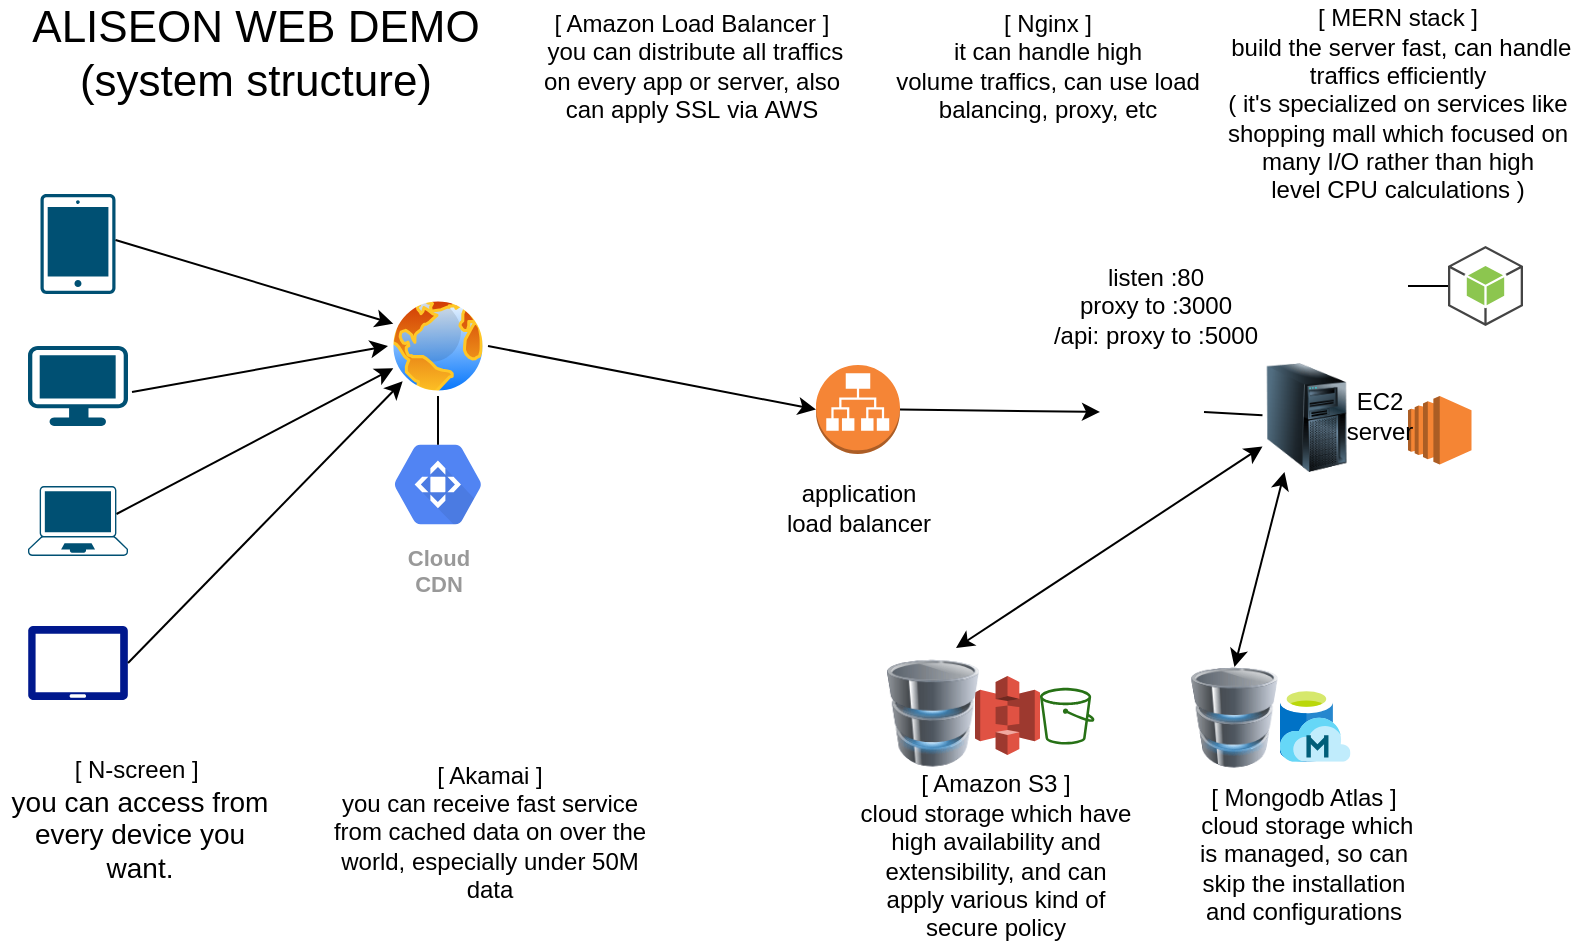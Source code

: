 <mxfile version="14.9.0" type="github">
  <diagram id="JmtXC3KNYKc-si2XV-58" name="Page-1">
    <mxGraphModel dx="699" dy="698" grid="1" gridSize="10" guides="1" tooltips="1" connect="1" arrows="1" fold="1" page="1" pageScale="1" pageWidth="827" pageHeight="1169" math="0" shadow="0">
      <root>
        <mxCell id="0" />
        <mxCell id="1" parent="0" />
        <mxCell id="gwNynlul9ihLpbrJon8_-7" value="" style="points=[[0.13,0.02,0],[0.5,0,0],[0.87,0.02,0],[0.885,0.4,0],[0.985,0.985,0],[0.5,1,0],[0.015,0.985,0],[0.115,0.4,0]];verticalLabelPosition=bottom;html=1;verticalAlign=top;aspect=fixed;align=center;pointerEvents=1;shape=mxgraph.cisco19.laptop;fillColor=#005073;strokeColor=none;" parent="1" vertex="1">
          <mxGeometry x="34" y="256" width="50" height="35" as="geometry" />
        </mxCell>
        <mxCell id="gwNynlul9ihLpbrJon8_-8" value="" style="points=[[0.03,0.03,0],[0.5,0,0],[0.97,0.03,0],[1,0.4,0],[0.97,0.745,0],[0.5,1,0],[0.03,0.745,0],[0,0.4,0]];verticalLabelPosition=bottom;html=1;verticalAlign=top;aspect=fixed;align=center;pointerEvents=1;shape=mxgraph.cisco19.workstation;fillColor=#005073;strokeColor=none;" parent="1" vertex="1">
          <mxGeometry x="34" y="186" width="50" height="40" as="geometry" />
        </mxCell>
        <mxCell id="gwNynlul9ihLpbrJon8_-9" value="" style="points=[[0.015,0.015,0],[0.985,0.015,0],[0.985,0.985,0],[0.015,0.985,0],[0.25,0,0],[0.5,0,0],[0.75,0,0],[1,0.25,0],[1,0.5,0],[1,0.75,0],[0.75,1,0],[0.5,1,0],[0.25,1,0],[0,0.75,0],[0,0.5,0],[0,0.25,0]];verticalLabelPosition=bottom;html=1;verticalAlign=top;aspect=fixed;align=center;pointerEvents=1;shape=mxgraph.cisco19.handheld;fillColor=#005073;strokeColor=none;" parent="1" vertex="1">
          <mxGeometry x="40.25" y="110" width="37.5" height="50" as="geometry" />
        </mxCell>
        <mxCell id="gwNynlul9ihLpbrJon8_-11" value="" style="aspect=fixed;pointerEvents=1;shadow=0;dashed=0;html=1;strokeColor=none;labelPosition=center;verticalLabelPosition=bottom;verticalAlign=top;align=center;fillColor=#00188D;shape=mxgraph.azure.tablet;" parent="1" vertex="1">
          <mxGeometry x="34" y="326" width="50" height="37" as="geometry" />
        </mxCell>
        <mxCell id="gwNynlul9ihLpbrJon8_-13" value="" style="aspect=fixed;perimeter=ellipsePerimeter;html=1;align=center;shadow=0;dashed=0;spacingTop=3;image;image=img/lib/active_directory/internet_globe.svg;" parent="1" vertex="1">
          <mxGeometry x="214" y="161" width="50" height="50" as="geometry" />
        </mxCell>
        <mxCell id="gwNynlul9ihLpbrJon8_-15" value="" style="shape=image;html=1;verticalAlign=top;verticalLabelPosition=bottom;labelBackgroundColor=#ffffff;imageAspect=0;aspect=fixed;image=https://cdn4.iconfinder.com/data/icons/logos-brands-5/24/nginx-128.png" parent="1" vertex="1">
          <mxGeometry x="570" y="193" width="52" height="52" as="geometry" />
        </mxCell>
        <mxCell id="gwNynlul9ihLpbrJon8_-16" value="" style="outlineConnect=0;dashed=0;verticalLabelPosition=bottom;verticalAlign=top;align=center;html=1;shape=mxgraph.aws3.ec2;fillColor=#F58534;gradientColor=none;" parent="1" vertex="1">
          <mxGeometry x="724" y="211" width="31.75" height="34.25" as="geometry" />
        </mxCell>
        <mxCell id="gwNynlul9ihLpbrJon8_-17" value="" style="shape=image;html=1;verticalAlign=top;verticalLabelPosition=bottom;labelBackgroundColor=#ffffff;imageAspect=0;aspect=fixed;image=https://cdn4.iconfinder.com/data/icons/logos-3/512/mongodb-2-128.png" parent="1" vertex="1">
          <mxGeometry x="690" y="353.55" width="43.25" height="43.25" as="geometry" />
        </mxCell>
        <mxCell id="gwNynlul9ihLpbrJon8_-19" value="" style="aspect=fixed;html=1;points=[];align=center;image;fontSize=12;image=img/lib/mscae/Managed_Databases.svg;" parent="1" vertex="1">
          <mxGeometry x="660" y="356.42" width="35.25" height="37.5" as="geometry" />
        </mxCell>
        <mxCell id="gwNynlul9ihLpbrJon8_-20" value="" style="outlineConnect=0;dashed=0;verticalLabelPosition=bottom;verticalAlign=top;align=center;html=1;shape=mxgraph.aws3.s3;fillColor=#E05243;gradientColor=none;" parent="1" vertex="1">
          <mxGeometry x="507.5" y="351" width="32.5" height="39.5" as="geometry" />
        </mxCell>
        <mxCell id="gwNynlul9ihLpbrJon8_-21" value="" style="outlineConnect=0;fontColor=#232F3E;gradientColor=none;fillColor=#277116;strokeColor=none;dashed=0;verticalLabelPosition=bottom;verticalAlign=top;align=center;html=1;fontSize=12;fontStyle=0;aspect=fixed;pointerEvents=1;shape=mxgraph.aws4.bucket;rotation=0;" parent="1" vertex="1">
          <mxGeometry x="540" y="356.92" width="27.24" height="28.33" as="geometry" />
        </mxCell>
        <mxCell id="gwNynlul9ihLpbrJon8_-25" value="Cloud&#xa;CDN" style="html=1;fillColor=#5184F3;strokeColor=none;verticalAlign=top;labelPosition=center;verticalLabelPosition=bottom;align=center;spacingTop=-6;fontSize=11;fontStyle=1;fontColor=#999999;shape=mxgraph.gcp2.hexIcon;prIcon=cloud_cdn" parent="1" vertex="1">
          <mxGeometry x="206" y="226" width="66" height="58.5" as="geometry" />
        </mxCell>
        <mxCell id="gwNynlul9ihLpbrJon8_-26" value="[ Akamai ]&lt;br&gt;&lt;font style=&quot;font-size: 12px&quot;&gt;&lt;span style=&quot;font-family: &amp;#34;source sans pro&amp;#34; , sans-serif ; background-color: rgb(255 , 255 , 255)&quot;&gt;you can&amp;nbsp;&lt;/span&gt;&lt;span style=&quot;font-family: &amp;#34;source sans pro&amp;#34; , sans-serif ; background-color: rgb(255 , 255 , 255)&quot;&gt;receive&lt;/span&gt;&lt;span style=&quot;font-family: &amp;#34;source sans pro&amp;#34; , sans-serif ; background-color: rgb(255 , 255 , 255)&quot;&gt;&amp;nbsp;fast service from&amp;nbsp;&lt;/span&gt;&lt;span style=&quot;font-family: &amp;#34;source sans pro&amp;#34; , sans-serif ; background-color: rgb(255 , 255 , 255)&quot;&gt;cached&lt;/span&gt;&lt;span style=&quot;font-family: &amp;#34;source sans pro&amp;#34; , sans-serif ; background-color: rgb(255 , 255 , 255)&quot;&gt;&amp;nbsp;data on over the world, especially under 50M data&lt;/span&gt;&lt;/font&gt;" style="text;html=1;strokeColor=none;fillColor=none;align=center;verticalAlign=middle;whiteSpace=wrap;rounded=0;" parent="1" vertex="1">
          <mxGeometry x="180" y="395" width="170" height="68" as="geometry" />
        </mxCell>
        <mxCell id="Tq353sXl2KkIvjmvmrAU-4" value="" style="endArrow=classic;html=1;exitX=1;exitY=0.5;exitDx=0;exitDy=0;exitPerimeter=0;entryX=0;entryY=0.25;entryDx=0;entryDy=0;" parent="1" target="gwNynlul9ihLpbrJon8_-13" edge="1">
          <mxGeometry width="50" height="50" relative="1" as="geometry">
            <mxPoint x="77.75" y="133" as="sourcePoint" />
            <mxPoint x="164" y="79" as="targetPoint" />
          </mxGeometry>
        </mxCell>
        <mxCell id="Tq353sXl2KkIvjmvmrAU-5" value="" style="endArrow=classic;html=1;exitX=1.04;exitY=0.575;exitDx=0;exitDy=0;exitPerimeter=0;entryX=0;entryY=0.5;entryDx=0;entryDy=0;" parent="1" source="gwNynlul9ihLpbrJon8_-8" target="gwNynlul9ihLpbrJon8_-13" edge="1">
          <mxGeometry width="50" height="50" relative="1" as="geometry">
            <mxPoint x="104" y="231" as="sourcePoint" />
            <mxPoint x="154" y="181" as="targetPoint" />
          </mxGeometry>
        </mxCell>
        <mxCell id="Tq353sXl2KkIvjmvmrAU-6" value="" style="endArrow=classic;html=1;exitX=0.885;exitY=0.4;exitDx=0;exitDy=0;exitPerimeter=0;entryX=0;entryY=0.75;entryDx=0;entryDy=0;" parent="1" source="gwNynlul9ihLpbrJon8_-7" target="gwNynlul9ihLpbrJon8_-13" edge="1">
          <mxGeometry width="50" height="50" relative="1" as="geometry">
            <mxPoint x="84" y="276" as="sourcePoint" />
            <mxPoint x="134" y="226" as="targetPoint" />
          </mxGeometry>
        </mxCell>
        <mxCell id="Tq353sXl2KkIvjmvmrAU-8" value="" style="endArrow=classic;html=1;exitX=1;exitY=0.5;exitDx=0;exitDy=0;exitPerimeter=0;entryX=0;entryY=1;entryDx=0;entryDy=0;" parent="1" source="gwNynlul9ihLpbrJon8_-11" target="gwNynlul9ihLpbrJon8_-13" edge="1">
          <mxGeometry width="50" height="50" relative="1" as="geometry">
            <mxPoint x="94" y="341" as="sourcePoint" />
            <mxPoint x="202" y="196" as="targetPoint" />
          </mxGeometry>
        </mxCell>
        <mxCell id="Tq353sXl2KkIvjmvmrAU-9" value="" style="endArrow=none;html=1;exitX=0.5;exitY=0.16;exitDx=0;exitDy=0;exitPerimeter=0;entryX=0.5;entryY=1;entryDx=0;entryDy=0;" parent="1" source="gwNynlul9ihLpbrJon8_-25" target="gwNynlul9ihLpbrJon8_-13" edge="1">
          <mxGeometry width="50" height="50" relative="1" as="geometry">
            <mxPoint x="264" y="216" as="sourcePoint" />
            <mxPoint x="314" y="166" as="targetPoint" />
          </mxGeometry>
        </mxCell>
        <mxCell id="Tq353sXl2KkIvjmvmrAU-10" value="" style="endArrow=none;html=1;exitX=1;exitY=0.5;exitDx=0;exitDy=0;" parent="1" source="gwNynlul9ihLpbrJon8_-15" target="GhO9_PFco_8PTetUH9XP-1" edge="1">
          <mxGeometry width="50" height="50" relative="1" as="geometry">
            <mxPoint x="634" y="221" as="sourcePoint" />
            <mxPoint x="674" y="176" as="targetPoint" />
          </mxGeometry>
        </mxCell>
        <mxCell id="Tq353sXl2KkIvjmvmrAU-11" value="" style="outlineConnect=0;dashed=0;verticalLabelPosition=bottom;verticalAlign=top;align=center;html=1;shape=mxgraph.aws3.application_load_balancer;fillColor=#F58536;gradientColor=none;" parent="1" vertex="1">
          <mxGeometry x="428" y="195.5" width="42" height="44.5" as="geometry" />
        </mxCell>
        <mxCell id="Tq353sXl2KkIvjmvmrAU-13" value="" style="shape=image;html=1;verticalAlign=top;verticalLabelPosition=bottom;labelBackgroundColor=#ffffff;imageAspect=0;aspect=fixed;image=https://cdn2.iconfinder.com/data/icons/whcompare-servers-web-hosting/50/ssl-certificate-128.png" parent="1" vertex="1">
          <mxGeometry x="454" y="166.5" width="27" height="28" as="geometry" />
        </mxCell>
        <mxCell id="Tq353sXl2KkIvjmvmrAU-14" value="" style="shape=image;html=1;verticalAlign=top;verticalLabelPosition=bottom;labelBackgroundColor=#ffffff;imageAspect=0;aspect=fixed;image=https://cdn2.iconfinder.com/data/icons/whcompare-servers-web-hosting/50/ssl-certificate-128.png" parent="1" vertex="1">
          <mxGeometry x="264" y="241.25" width="28" height="28" as="geometry" />
        </mxCell>
        <mxCell id="Tq353sXl2KkIvjmvmrAU-19" value="" style="endArrow=classic;startArrow=classic;html=1;exitX=0.75;exitY=0;exitDx=0;exitDy=0;" parent="1" source="GhO9_PFco_8PTetUH9XP-3" target="GhO9_PFco_8PTetUH9XP-1" edge="1">
          <mxGeometry width="50" height="50" relative="1" as="geometry">
            <mxPoint x="554" y="516" as="sourcePoint" />
            <mxPoint x="604" y="466" as="targetPoint" />
          </mxGeometry>
        </mxCell>
        <mxCell id="Tq353sXl2KkIvjmvmrAU-20" value="" style="endArrow=classic;startArrow=classic;html=1;exitX=0.5;exitY=0;exitDx=0;exitDy=0;entryX=0.25;entryY=1;entryDx=0;entryDy=0;exitPerimeter=0;" parent="1" source="GhO9_PFco_8PTetUH9XP-2" target="GhO9_PFco_8PTetUH9XP-1" edge="1">
          <mxGeometry width="50" height="50" relative="1" as="geometry">
            <mxPoint x="634" y="306" as="sourcePoint" />
            <mxPoint x="684" y="256" as="targetPoint" />
          </mxGeometry>
        </mxCell>
        <mxCell id="Tq353sXl2KkIvjmvmrAU-21" value="" style="endArrow=classic;html=1;exitX=1;exitY=0.5;exitDx=0;exitDy=0;entryX=0;entryY=0.5;entryDx=0;entryDy=0;entryPerimeter=0;" parent="1" source="gwNynlul9ihLpbrJon8_-13" target="Tq353sXl2KkIvjmvmrAU-11" edge="1">
          <mxGeometry width="50" height="50" relative="1" as="geometry">
            <mxPoint x="264" y="191.5" as="sourcePoint" />
            <mxPoint x="314" y="141.5" as="targetPoint" />
          </mxGeometry>
        </mxCell>
        <mxCell id="Tq353sXl2KkIvjmvmrAU-22" value="" style="endArrow=classic;html=1;entryX=0;entryY=0.5;entryDx=0;entryDy=0;exitX=1;exitY=0.5;exitDx=0;exitDy=0;exitPerimeter=0;" parent="1" source="Tq353sXl2KkIvjmvmrAU-11" target="gwNynlul9ihLpbrJon8_-15" edge="1">
          <mxGeometry width="50" height="50" relative="1" as="geometry">
            <mxPoint x="524" y="226" as="sourcePoint" />
            <mxPoint x="574" y="176" as="targetPoint" />
          </mxGeometry>
        </mxCell>
        <mxCell id="Tq353sXl2KkIvjmvmrAU-23" value="[ Amazon S3 ] &lt;br&gt;cloud storage which have high availability and extensibility, and can apply various kind of secure policy" style="text;html=1;strokeColor=none;fillColor=none;align=center;verticalAlign=middle;whiteSpace=wrap;rounded=0;" parent="1" vertex="1">
          <mxGeometry x="446" y="395" width="144" height="92" as="geometry" />
        </mxCell>
        <mxCell id="Tq353sXl2KkIvjmvmrAU-24" value="application load balancer" style="text;html=1;strokeColor=none;fillColor=none;align=center;verticalAlign=middle;whiteSpace=wrap;rounded=0;" parent="1" vertex="1">
          <mxGeometry x="410" y="246.5" width="79" height="40" as="geometry" />
        </mxCell>
        <mxCell id="Tq353sXl2KkIvjmvmrAU-25" value="EC2 server" style="text;html=1;strokeColor=none;fillColor=none;align=center;verticalAlign=middle;whiteSpace=wrap;rounded=0;" parent="1" vertex="1">
          <mxGeometry x="690" y="211" width="40" height="20" as="geometry" />
        </mxCell>
        <mxCell id="Tq353sXl2KkIvjmvmrAU-26" value="listen :80&lt;br&gt;proxy to :3000&lt;br&gt;/api: proxy to :5000" style="text;html=1;strokeColor=none;fillColor=none;align=center;verticalAlign=middle;whiteSpace=wrap;rounded=0;" parent="1" vertex="1">
          <mxGeometry x="541" y="156" width="114" height="20" as="geometry" />
        </mxCell>
        <mxCell id="Tq353sXl2KkIvjmvmrAU-27" value="" style="shape=image;html=1;verticalAlign=top;verticalLabelPosition=bottom;labelBackgroundColor=#ffffff;imageAspect=0;aspect=fixed;image=https://cdn0.iconfinder.com/data/icons/logos-brands-in-colors/128/react_color-128.png" parent="1" vertex="1">
          <mxGeometry x="684" y="136" width="40" height="40" as="geometry" />
        </mxCell>
        <mxCell id="Tq353sXl2KkIvjmvmrAU-28" value="" style="outlineConnect=0;dashed=0;verticalLabelPosition=bottom;verticalAlign=top;align=center;html=1;shape=mxgraph.aws3.android;fillColor=#8CC64F;gradientColor=none;" parent="1" vertex="1">
          <mxGeometry x="744" y="136" width="37.5" height="40" as="geometry" />
        </mxCell>
        <mxCell id="Tq353sXl2KkIvjmvmrAU-29" value="" style="endArrow=none;html=1;exitX=1;exitY=0.5;exitDx=0;exitDy=0;entryX=0;entryY=0.5;entryDx=0;entryDy=0;entryPerimeter=0;" parent="1" source="Tq353sXl2KkIvjmvmrAU-27" target="Tq353sXl2KkIvjmvmrAU-28" edge="1">
          <mxGeometry width="50" height="50" relative="1" as="geometry">
            <mxPoint x="404" y="416" as="sourcePoint" />
            <mxPoint x="454" y="366" as="targetPoint" />
          </mxGeometry>
        </mxCell>
        <mxCell id="Tq353sXl2KkIvjmvmrAU-32" value="[ N-screen ]&amp;nbsp;&lt;br&gt;&lt;span style=&quot;font-family: &amp;#34;source sans pro&amp;#34; , sans-serif ; font-size: 14px ; background-color: rgb(255 , 255 , 255)&quot;&gt;you can access from every&amp;nbsp;&lt;/span&gt;&lt;span style=&quot;font-family: &amp;#34;source sans pro&amp;#34; , sans-serif ; font-size: 14px ; background-color: rgb(255 , 255 , 255)&quot;&gt;device&lt;/span&gt;&lt;span style=&quot;font-family: &amp;#34;source sans pro&amp;#34; , sans-serif ; font-size: 14px ; background-color: rgb(255 , 255 , 255)&quot;&gt;&amp;nbsp;you want.&lt;/span&gt;" style="text;html=1;strokeColor=none;fillColor=none;align=center;verticalAlign=middle;whiteSpace=wrap;rounded=0;" parent="1" vertex="1">
          <mxGeometry x="20" y="402" width="140" height="42" as="geometry" />
        </mxCell>
        <mxCell id="Tq353sXl2KkIvjmvmrAU-33" value="[ Mongodb Atlas ]&lt;br&gt;&amp;nbsp;cloud storage which is managed, so can skip the installation and configurations" style="text;html=1;strokeColor=none;fillColor=none;align=center;verticalAlign=middle;whiteSpace=wrap;rounded=0;" parent="1" vertex="1">
          <mxGeometry x="610.94" y="395" width="121.62" height="90" as="geometry" />
        </mxCell>
        <mxCell id="Tq353sXl2KkIvjmvmrAU-34" value="[ Amazon Load Balancer ]&lt;br&gt;&lt;font style=&quot;font-size: 12px&quot;&gt;&amp;nbsp;&lt;span style=&quot;font-family: &amp;#34;source sans pro&amp;#34; , sans-serif ; background-color: rgb(255 , 255 , 255)&quot;&gt;you can distribute all traffics on every app or server, also can apply&amp;nbsp;SSL&lt;/span&gt;&lt;span style=&quot;font-family: &amp;#34;source sans pro&amp;#34; , sans-serif ; background-color: rgb(255 , 255 , 255)&quot;&gt;&amp;nbsp;via&amp;nbsp;AWS&lt;/span&gt;&lt;/font&gt;" style="text;html=1;strokeColor=none;fillColor=none;align=center;verticalAlign=middle;whiteSpace=wrap;rounded=0;" parent="1" vertex="1">
          <mxGeometry x="286" y="20" width="160" height="51" as="geometry" />
        </mxCell>
        <mxCell id="Tq353sXl2KkIvjmvmrAU-35" value="[ MERN stack ]&lt;br&gt;&amp;nbsp;&lt;font style=&quot;font-size: 12px ; background-color: rgb(255 , 255 , 255)&quot;&gt;&lt;span style=&quot;font-family: &amp;#34;source sans pro&amp;#34; , sans-serif&quot;&gt;build the server fast, can handle traffics efficiently&lt;/span&gt;&lt;br style=&quot;font-family: &amp;#34;source sans pro&amp;#34; , sans-serif&quot;&gt;&lt;span class=&quot;hiddenGrammarError&quot; style=&quot;cursor: pointer ; font-family: &amp;#34;source sans pro&amp;#34; , sans-serif&quot;&gt;(&amp;nbsp;&lt;/span&gt;&lt;span style=&quot;font-family: &amp;#34;source sans pro&amp;#34; , sans-serif&quot;&gt;it&#39;s specialized on services like shopping mall which focused on many I/O rather than high level&amp;nbsp;&lt;/span&gt;&lt;span class=&quot;hiddenSpellError&quot; style=&quot;cursor: pointer ; font-family: &amp;#34;source sans pro&amp;#34; , sans-serif&quot;&gt;CPU&lt;/span&gt;&lt;span style=&quot;font-family: &amp;#34;source sans pro&amp;#34; , sans-serif&quot;&gt;&amp;nbsp;calculations&lt;/span&gt;&lt;span class=&quot;hiddenGrammarError&quot; style=&quot;cursor: pointer ; font-family: &amp;#34;source sans pro&amp;#34; , sans-serif&quot;&gt;&amp;nbsp;)&lt;/span&gt;&lt;/font&gt;" style="text;html=1;strokeColor=none;fillColor=none;align=center;verticalAlign=middle;whiteSpace=wrap;rounded=0;" parent="1" vertex="1">
          <mxGeometry x="628" y="20" width="182" height="90" as="geometry" />
        </mxCell>
        <mxCell id="Tq353sXl2KkIvjmvmrAU-36" value="[ Nginx ]&lt;br&gt;&lt;font style=&quot;font-size: 12px&quot;&gt;&lt;span style=&quot;font-family: &amp;#34;source sans pro&amp;#34; , sans-serif ; background-color: rgb(255 , 255 , 255)&quot;&gt;it can handle high volume&amp;nbsp;&lt;/span&gt;&lt;span style=&quot;font-family: &amp;#34;source sans pro&amp;#34; , sans-serif ; background-color: rgb(255 , 255 , 255)&quot;&gt;traffics&lt;/span&gt;&lt;span style=&quot;font-family: &amp;#34;source sans pro&amp;#34; , sans-serif ; background-color: rgb(255 , 255 , 255)&quot;&gt;, can use load balancing, proxy, etc&lt;/span&gt;&lt;/font&gt;" style="text;html=1;strokeColor=none;fillColor=none;align=center;verticalAlign=middle;whiteSpace=wrap;rounded=0;" parent="1" vertex="1">
          <mxGeometry x="463.5" y="20" width="160" height="51" as="geometry" />
        </mxCell>
        <mxCell id="Tq353sXl2KkIvjmvmrAU-37" value="&lt;span style=&quot;font-size: 22px&quot;&gt;ALISEON WEB DEMO&lt;br&gt;(system structure)&lt;br&gt;&lt;/span&gt;" style="text;html=1;strokeColor=none;fillColor=none;align=center;verticalAlign=middle;whiteSpace=wrap;rounded=0;" parent="1" vertex="1">
          <mxGeometry x="26.25" y="20" width="243.75" height="40" as="geometry" />
        </mxCell>
        <mxCell id="GhO9_PFco_8PTetUH9XP-1" value="" style="image;html=1;image=img/lib/clip_art/computers/Server_Tower_128x128.png" vertex="1" parent="1">
          <mxGeometry x="651.25" y="194.5" width="44" height="54.5" as="geometry" />
        </mxCell>
        <mxCell id="GhO9_PFco_8PTetUH9XP-2" value="" style="image;html=1;image=img/lib/clip_art/computers/Database_128x128.png" vertex="1" parent="1">
          <mxGeometry x="610.94" y="346.5" width="52.56" height="50.3" as="geometry" />
        </mxCell>
        <mxCell id="GhO9_PFco_8PTetUH9XP-3" value="" style="image;html=1;image=img/lib/clip_art/computers/Database_128x128.png" vertex="1" parent="1">
          <mxGeometry x="463.5" y="337" width="46" height="65" as="geometry" />
        </mxCell>
      </root>
    </mxGraphModel>
  </diagram>
</mxfile>
